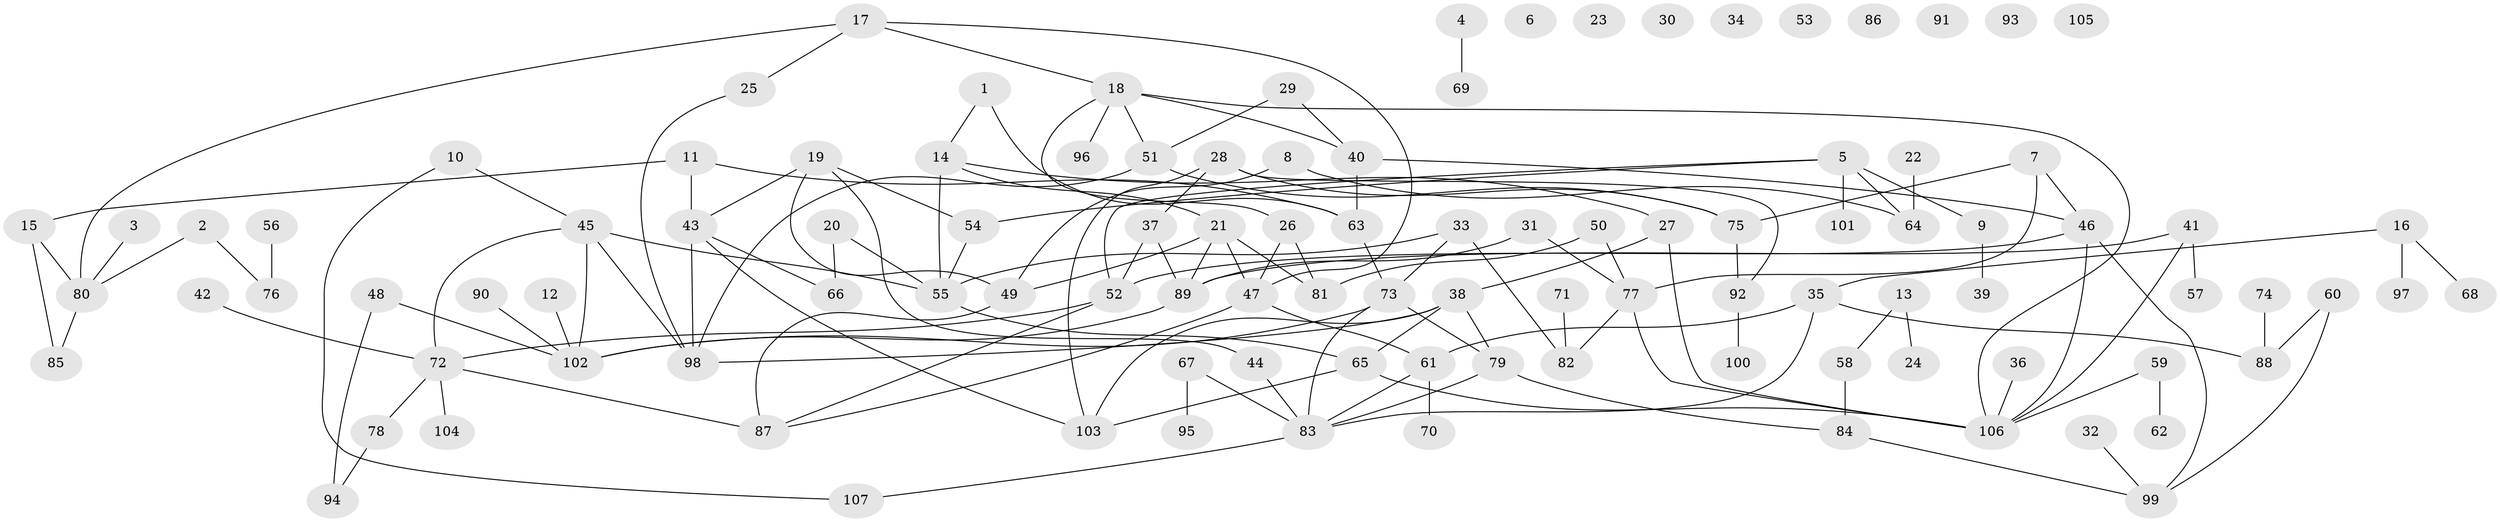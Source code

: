 // Generated by graph-tools (version 1.1) at 2025/40/03/09/25 04:40:43]
// undirected, 107 vertices, 143 edges
graph export_dot {
graph [start="1"]
  node [color=gray90,style=filled];
  1;
  2;
  3;
  4;
  5;
  6;
  7;
  8;
  9;
  10;
  11;
  12;
  13;
  14;
  15;
  16;
  17;
  18;
  19;
  20;
  21;
  22;
  23;
  24;
  25;
  26;
  27;
  28;
  29;
  30;
  31;
  32;
  33;
  34;
  35;
  36;
  37;
  38;
  39;
  40;
  41;
  42;
  43;
  44;
  45;
  46;
  47;
  48;
  49;
  50;
  51;
  52;
  53;
  54;
  55;
  56;
  57;
  58;
  59;
  60;
  61;
  62;
  63;
  64;
  65;
  66;
  67;
  68;
  69;
  70;
  71;
  72;
  73;
  74;
  75;
  76;
  77;
  78;
  79;
  80;
  81;
  82;
  83;
  84;
  85;
  86;
  87;
  88;
  89;
  90;
  91;
  92;
  93;
  94;
  95;
  96;
  97;
  98;
  99;
  100;
  101;
  102;
  103;
  104;
  105;
  106;
  107;
  1 -- 14;
  1 -- 63;
  2 -- 76;
  2 -- 80;
  3 -- 80;
  4 -- 69;
  5 -- 9;
  5 -- 52;
  5 -- 54;
  5 -- 64;
  5 -- 101;
  7 -- 46;
  7 -- 75;
  7 -- 77;
  8 -- 49;
  8 -- 64;
  9 -- 39;
  10 -- 45;
  10 -- 107;
  11 -- 15;
  11 -- 43;
  11 -- 63;
  12 -- 102;
  13 -- 24;
  13 -- 58;
  14 -- 21;
  14 -- 27;
  14 -- 55;
  15 -- 80;
  15 -- 85;
  16 -- 35;
  16 -- 68;
  16 -- 97;
  17 -- 18;
  17 -- 25;
  17 -- 47;
  17 -- 80;
  18 -- 26;
  18 -- 40;
  18 -- 51;
  18 -- 96;
  18 -- 106;
  19 -- 43;
  19 -- 44;
  19 -- 49;
  19 -- 54;
  20 -- 55;
  20 -- 66;
  21 -- 47;
  21 -- 49;
  21 -- 81;
  21 -- 89;
  22 -- 64;
  25 -- 98;
  26 -- 47;
  26 -- 81;
  27 -- 38;
  27 -- 106;
  28 -- 37;
  28 -- 75;
  28 -- 92;
  28 -- 103;
  29 -- 40;
  29 -- 51;
  31 -- 77;
  31 -- 89;
  32 -- 99;
  33 -- 55;
  33 -- 73;
  33 -- 82;
  35 -- 61;
  35 -- 83;
  35 -- 88;
  36 -- 106;
  37 -- 52;
  37 -- 89;
  38 -- 65;
  38 -- 79;
  38 -- 98;
  38 -- 103;
  40 -- 46;
  40 -- 63;
  41 -- 57;
  41 -- 89;
  41 -- 106;
  42 -- 72;
  43 -- 66;
  43 -- 98;
  43 -- 103;
  44 -- 83;
  45 -- 55;
  45 -- 72;
  45 -- 98;
  45 -- 102;
  46 -- 52;
  46 -- 99;
  46 -- 106;
  47 -- 61;
  47 -- 87;
  48 -- 94;
  48 -- 102;
  49 -- 87;
  50 -- 77;
  50 -- 81;
  51 -- 75;
  51 -- 98;
  52 -- 72;
  52 -- 87;
  54 -- 55;
  55 -- 65;
  56 -- 76;
  58 -- 84;
  59 -- 62;
  59 -- 106;
  60 -- 88;
  60 -- 99;
  61 -- 70;
  61 -- 83;
  63 -- 73;
  65 -- 103;
  65 -- 106;
  67 -- 83;
  67 -- 95;
  71 -- 82;
  72 -- 78;
  72 -- 87;
  72 -- 104;
  73 -- 79;
  73 -- 83;
  73 -- 102;
  74 -- 88;
  75 -- 92;
  77 -- 82;
  77 -- 106;
  78 -- 94;
  79 -- 83;
  79 -- 84;
  80 -- 85;
  83 -- 107;
  84 -- 99;
  89 -- 102;
  90 -- 102;
  92 -- 100;
}
